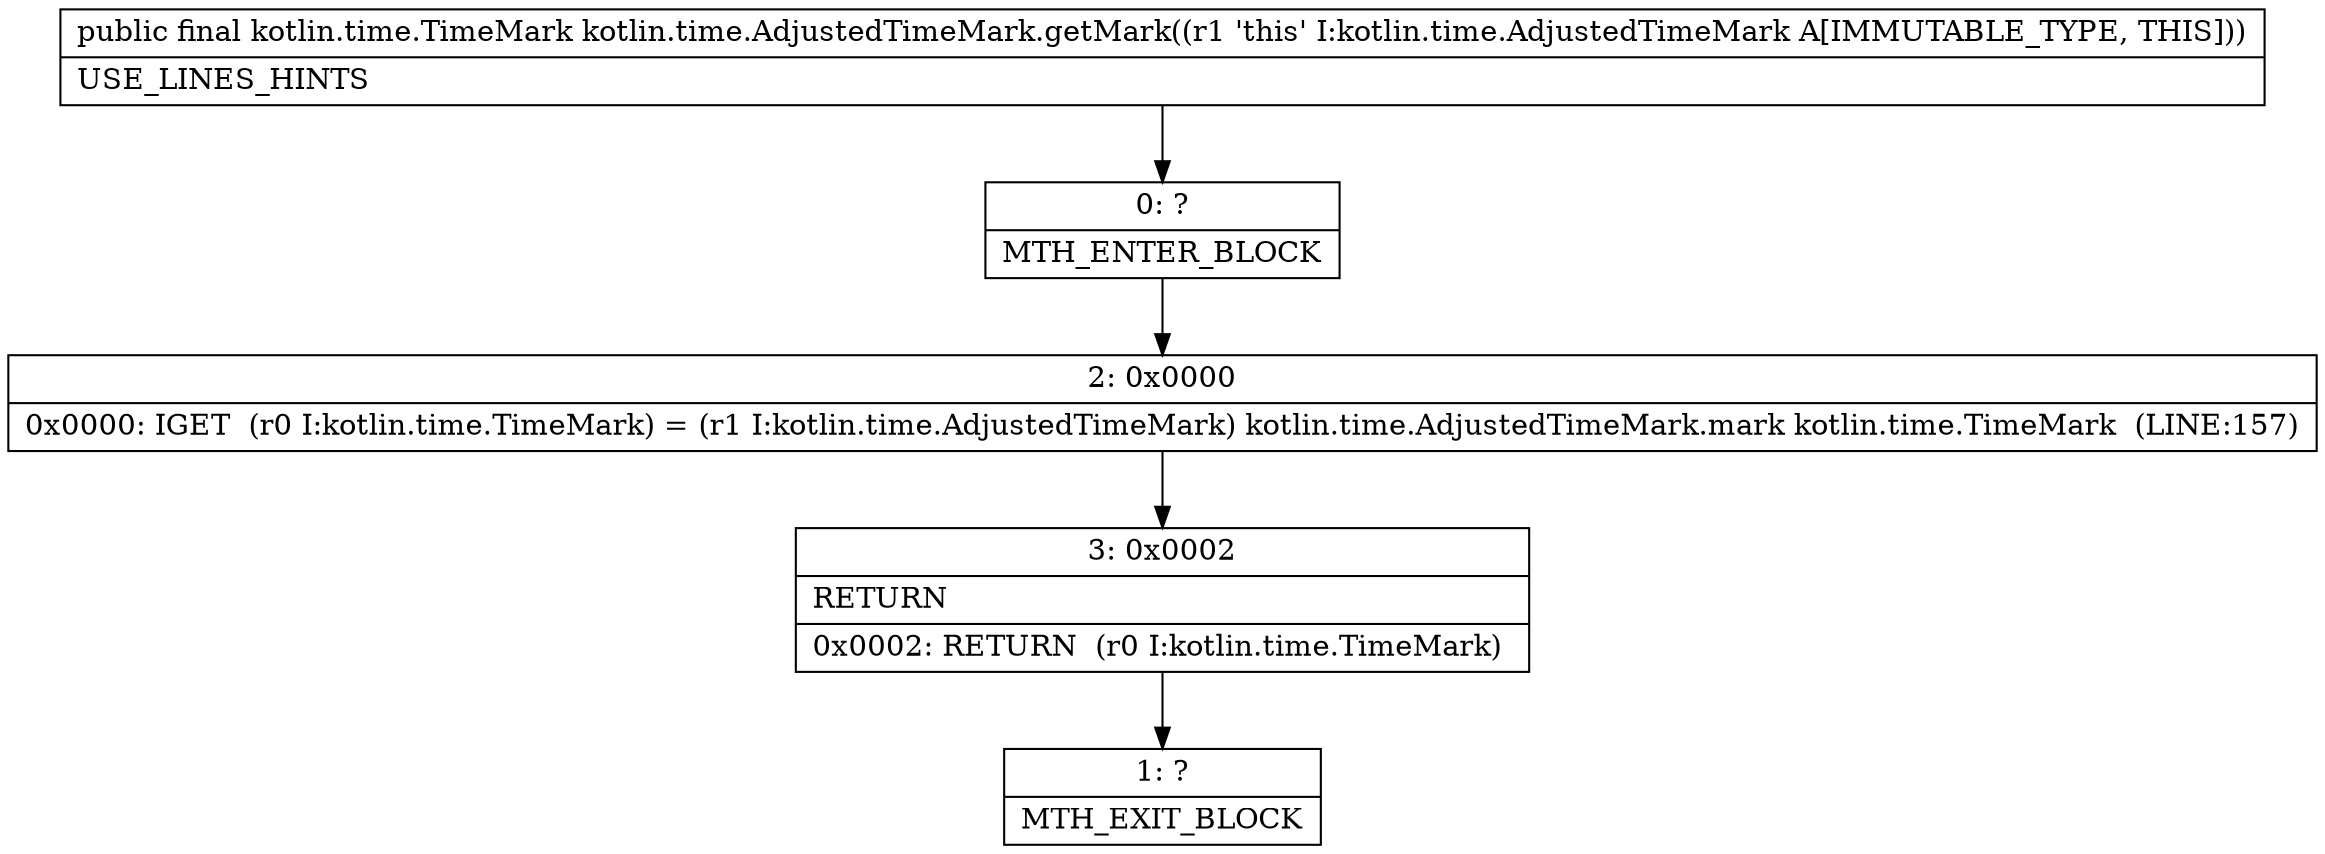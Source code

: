 digraph "CFG forkotlin.time.AdjustedTimeMark.getMark()Lkotlin\/time\/TimeMark;" {
Node_0 [shape=record,label="{0\:\ ?|MTH_ENTER_BLOCK\l}"];
Node_2 [shape=record,label="{2\:\ 0x0000|0x0000: IGET  (r0 I:kotlin.time.TimeMark) = (r1 I:kotlin.time.AdjustedTimeMark) kotlin.time.AdjustedTimeMark.mark kotlin.time.TimeMark  (LINE:157)\l}"];
Node_3 [shape=record,label="{3\:\ 0x0002|RETURN\l|0x0002: RETURN  (r0 I:kotlin.time.TimeMark) \l}"];
Node_1 [shape=record,label="{1\:\ ?|MTH_EXIT_BLOCK\l}"];
MethodNode[shape=record,label="{public final kotlin.time.TimeMark kotlin.time.AdjustedTimeMark.getMark((r1 'this' I:kotlin.time.AdjustedTimeMark A[IMMUTABLE_TYPE, THIS]))  | USE_LINES_HINTS\l}"];
MethodNode -> Node_0;Node_0 -> Node_2;
Node_2 -> Node_3;
Node_3 -> Node_1;
}

